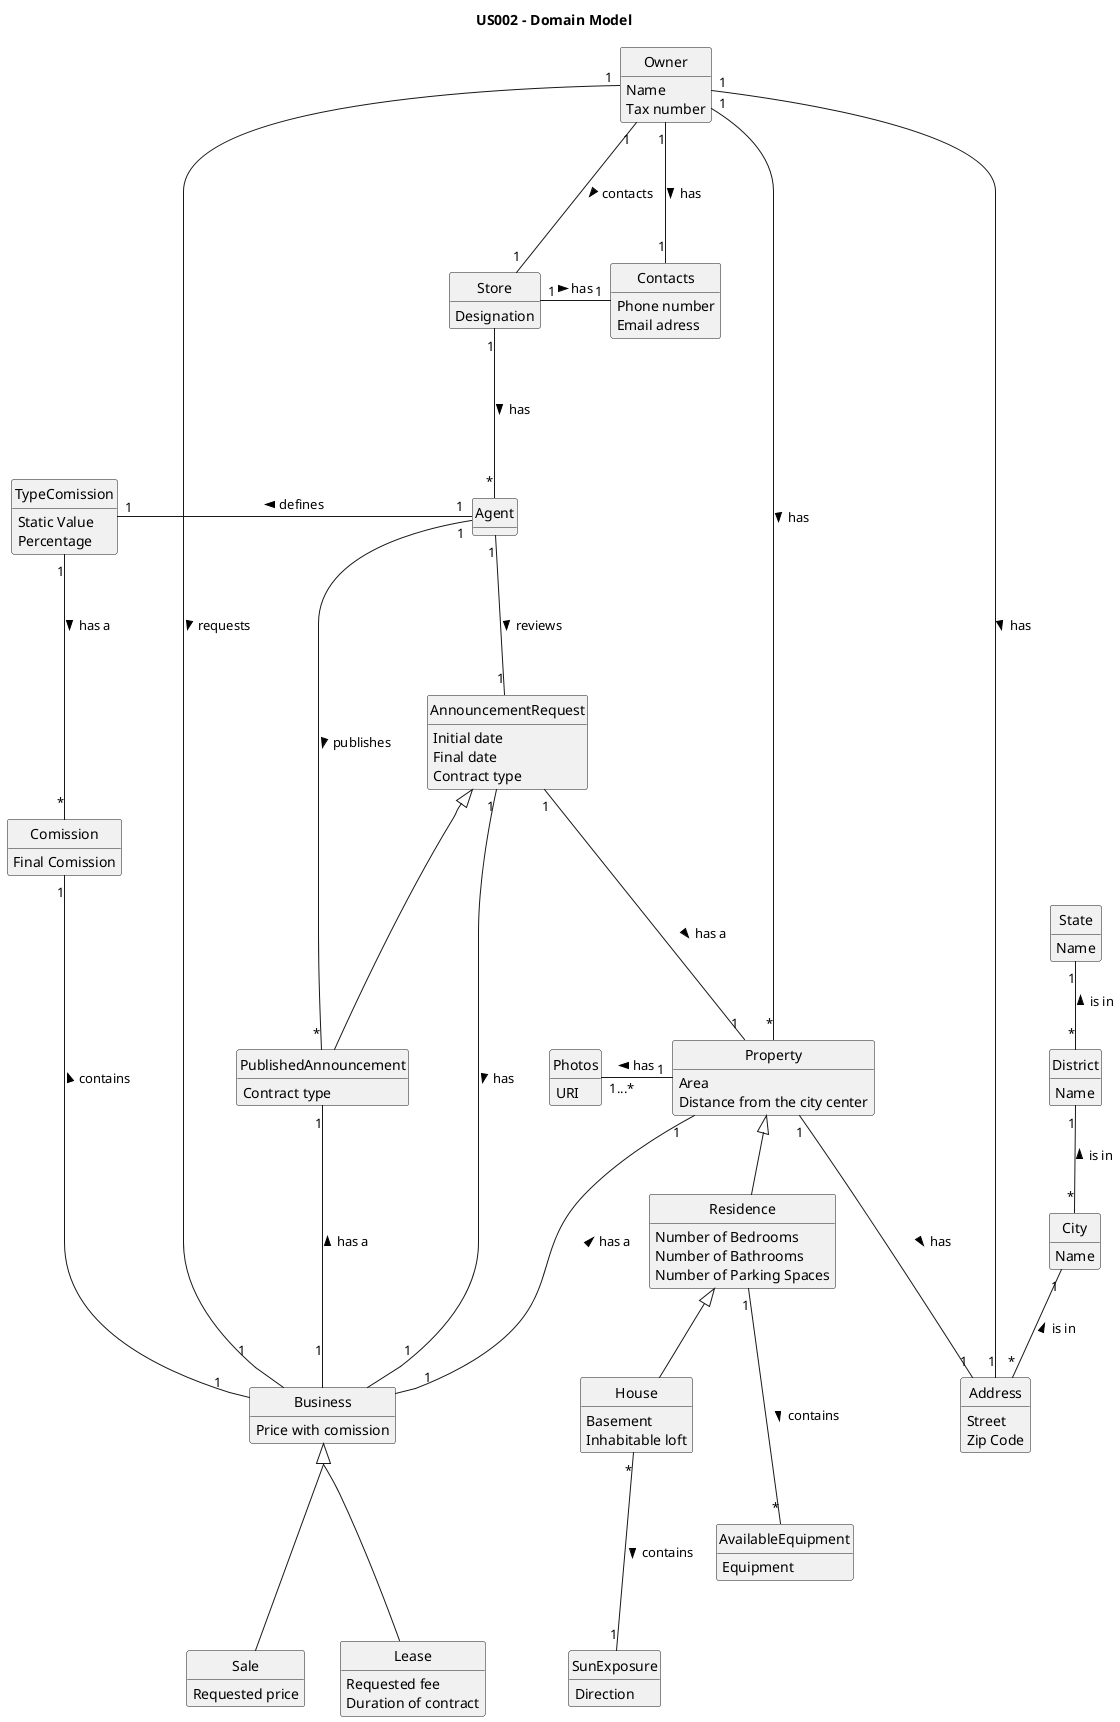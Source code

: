 @startuml

skinparam groupInheritance 2
skinparam monochrome true
skinparam packageStyle rectangle
skinparam shadowing false
'skinparam linetype ortho
'left to right direction
skinparam classAttributeIconSize 0
hide circle
hide methods

title US002 - Domain Model

class Address{
Street
Zip Code
}

class City{
Name
}

class District{
Name
}

class State{
Name
}


State "1"-- "*" District: is in <
District "1"-- "*" City: is in <
City "1"-- "*" Address: is in <


class Contacts {
Phone number
Email adress
}

class Business {
Price with comission
}

class Store {
Designation
}

class Owner {
Name
Tax number
}

Owner "1" -down-- "1" Contacts: has >
Store "1" -right-- "1" Contacts: has >
Address "1" -left-- "1" Owner: has <
Owner "1" -down-- "1" Store: contacts >
Agent "*" -up-- "1" Store: has <


class Residence {
Number of Bedrooms
Number of Bathrooms
Number of Parking Spaces
 }

class Property {
Area
Distance from the city center
}

class Photos{
URI
}

class House {
Basement
Inhabitable loft
}

class SunExposure {
Direction
}

class AvailableEquipment {
Equipment
}

Residence <|-down- House
Property <|-down- Residence
Property "1" -left-- "1...*" Photos: has >
SunExposure "1" -up-- "*" House: contains <
Address "1" -up-- "1" Property: has <
Owner "1" -down-- "*" Property: has >
AvailableEquipment "*" -up-- "1" Residence: contains <



class Comission{
Final Comission
}

class TypeComission {
Static Value
Percentage
}

class Sale{
Requested price
}

class Lease {
Requested fee
Duration of contract
}

class AnnouncementRequest{
Initial date
Final date
Contract type
}

class PublishedAnnouncement {
Contract type
}

TypeComission "1" -right-- "1" Agent: defines <
Comission "1" --- "1" Business: contains <
TypeComission "1" --- "*" Comission : has a >
Owner "1" --- "1" Business: requests >
Property "1" --- "1" Business: has a <
AnnouncementRequest "1" --- "1" Business: has >
Agent "1" --- "1" AnnouncementRequest : reviews >
AnnouncementRequest "1" --- "1" Property: has a >
AnnouncementRequest  <|---  PublishedAnnouncement
PublishedAnnouncement "*" --- "1" Agent: publishes <
PublishedAnnouncement "1" --- "1" Business: has a <
Business <|--- Lease
Business <|--- Sale

@enduml